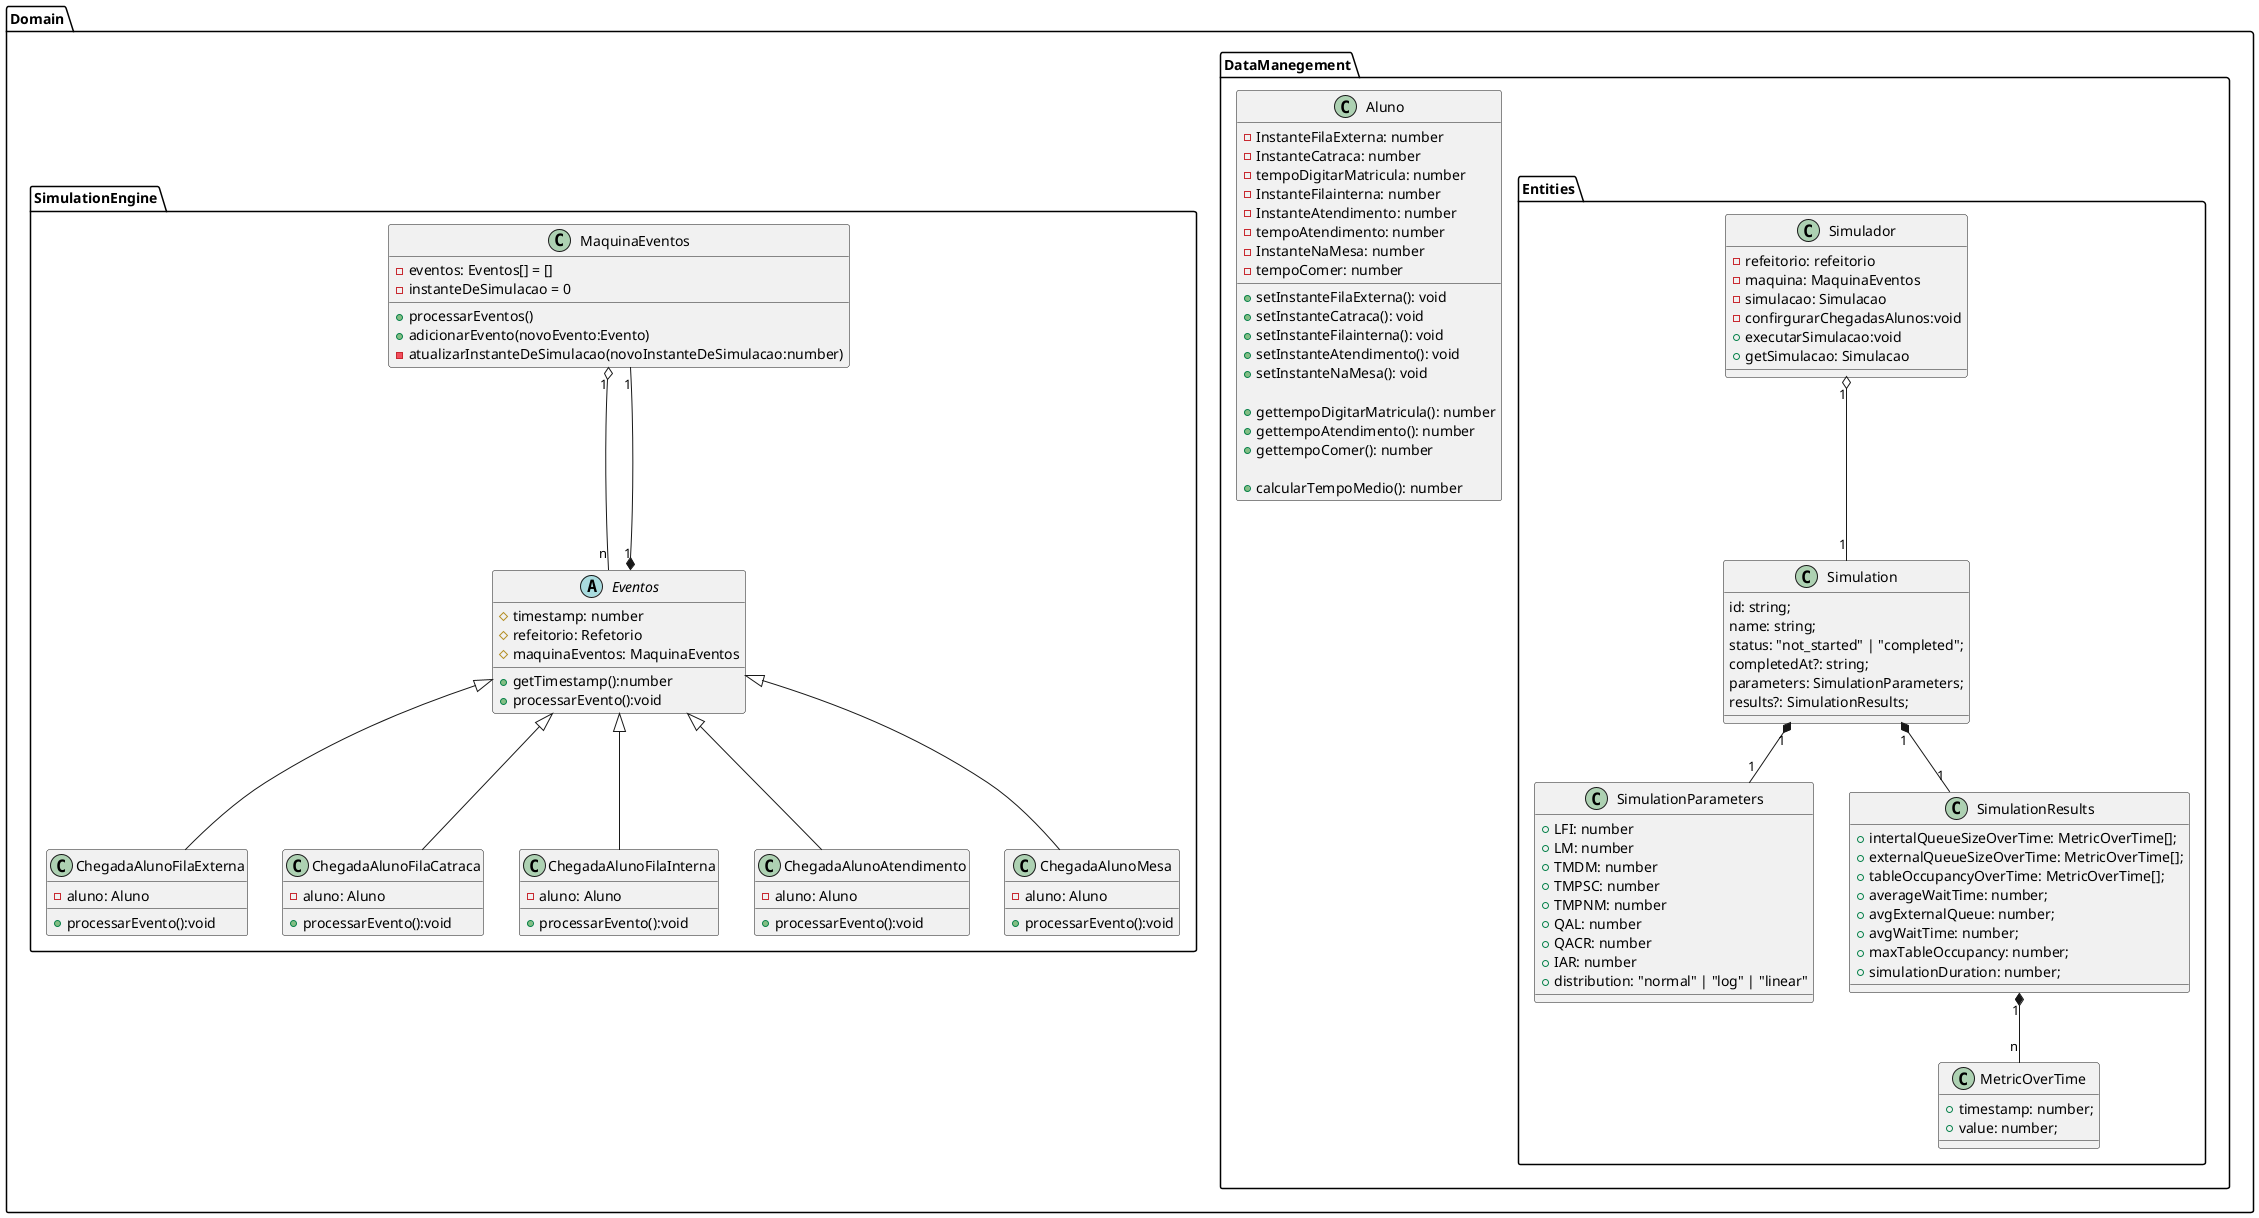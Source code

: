 @startuml FilaInterna/Aluno
    package Domain.DataManegement{
        class Aluno {
            - InstanteFilaExterna: number
            - InstanteCatraca: number
            - tempoDigitarMatricula: number
            - InstanteFilainterna: number
            - InstanteAtendimento: number
            - tempoAtendimento: number
            - InstanteNaMesa: number
            - tempoComer: number

            + setInstanteFilaExterna(): void
            + setInstanteCatraca(): void
            + setInstanteFilainterna(): void
            + setInstanteAtendimento(): void
            + setInstanteNaMesa(): void
            
            + gettempoDigitarMatricula(): number
            + gettempoAtendimento(): number
            + gettempoComer(): number
            
            + calcularTempoMedio(): number
        }
    }

    package Domain.DataManegement.Entities{
        class Simulador {
            - refeitorio: refeitorio
            - maquina: MaquinaEventos
            - simulacao: Simulacao
            - confirgurarChegadasAlunos:void
            + executarSimulacao:void
            + getSimulacao: Simulacao
        }

        class SimulationParameters {
            + LFI: number
            + LM: number
            + TMDM: number
            + TMPSC: number
            + TMPNM: number
            + QAL: number
            + QACR: number
            + IAR: number
            + distribution: "normal" | "log" | "linear"
        }

        class SimulationResults {
            + intertalQueueSizeOverTime: MetricOverTime[];
            + externalQueueSizeOverTime: MetricOverTime[];
            + tableOccupancyOverTime: MetricOverTime[];
            + averageWaitTime: number;
            + avgExternalQueue: number;
            + avgWaitTime: number;
            + maxTableOccupancy: number;
            + simulationDuration: number;
        }

        class MetricOverTime {
            + timestamp: number;
            +value: number;
        }

        class Simulation {
            id: string;
            name: string;
            status: "not_started" | "completed";
            completedAt?: string;
            parameters: SimulationParameters;
            results?: SimulationResults;
        }
    }

        package Domain.SimulationEngine{

        ' Classe da Maquina de Eventos
            class MaquinaEventos {
                - eventos: Eventos[] = []
                - instanteDeSimulacao = 0
                + processarEventos()
                + adicionarEvento(novoEvento:Evento)
                -  atualizarInstanteDeSimulacao(novoInstanteDeSimulacao:number)
            }

        ' Classe abstrata de Eventos
            abstract class Eventos {
                # timestamp: number
                # refeitorio: Refetorio
                # maquinaEventos: MaquinaEventos

                + getTimestamp():number
                + processarEvento():void
            }


        ' Eventos
            class ChegadaAlunoFilaExterna {
                - aluno: Aluno
                + processarEvento():void
            }
            class ChegadaAlunoFilaCatraca {
                - aluno: Aluno
                + processarEvento():void
            }
            class ChegadaAlunoFilaInterna {
                - aluno: Aluno
                + processarEvento():void
            }
            class ChegadaAlunoAtendimento {
                - aluno: Aluno
                + processarEvento():void
            }
            class ChegadaAlunoMesa {
                - aluno: Aluno
                + processarEvento():void
            }
        }

        ' relacionamentos
        Simulador "1" o-- "1" Simulation
        Simulation "1" *-- "1" SimulationParameters
        Simulation "1" *-- "1" SimulationResults
        SimulationResults "1" *-- "n" MetricOverTime


        MaquinaEventos "1" o-- "n" Eventos
        MaquinaEventos "1" --* "1" Eventos

        Eventos ^-- ChegadaAlunoFilaExterna
        Eventos ^-- ChegadaAlunoFilaCatraca
        Eventos ^-- ChegadaAlunoFilaInterna
        Eventos ^-- ChegadaAlunoAtendimento
        Eventos ^-- ChegadaAlunoMesa


@enduml